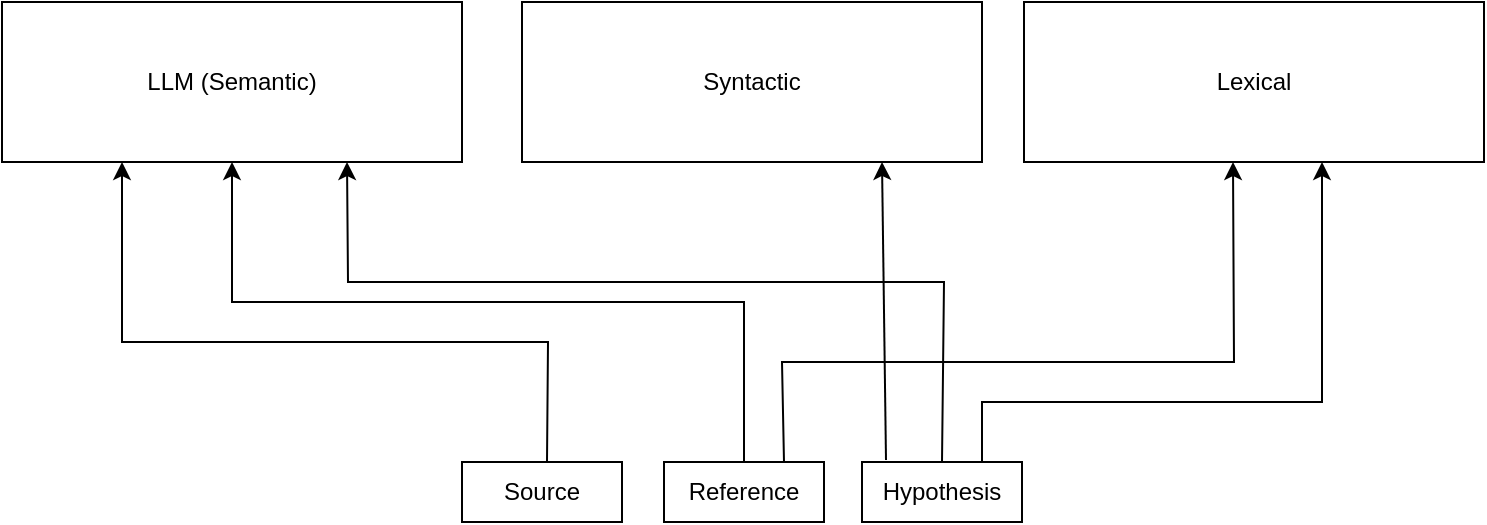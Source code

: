 <mxfile version="24.6.2" type="github">
  <diagram name="Page-1" id="j7pLxt_aFuo62LmIML0I">
    <mxGraphModel dx="1242" dy="711" grid="1" gridSize="10" guides="1" tooltips="1" connect="1" arrows="1" fold="1" page="1" pageScale="1" pageWidth="850" pageHeight="1100" math="0" shadow="0">
      <root>
        <mxCell id="0" />
        <mxCell id="1" parent="0" />
        <mxCell id="3CplHwLoWwES2rncd2Qt-1" value="LLM (Semantic)" style="rounded=0;whiteSpace=wrap;html=1;" vertex="1" parent="1">
          <mxGeometry x="80" y="150" width="230" height="80" as="geometry" />
        </mxCell>
        <mxCell id="3CplHwLoWwES2rncd2Qt-2" value="Source" style="rounded=0;whiteSpace=wrap;html=1;" vertex="1" parent="1">
          <mxGeometry x="310" y="380" width="80" height="30" as="geometry" />
        </mxCell>
        <mxCell id="3CplHwLoWwES2rncd2Qt-3" value="Reference" style="rounded=0;whiteSpace=wrap;html=1;" vertex="1" parent="1">
          <mxGeometry x="411" y="380" width="80" height="30" as="geometry" />
        </mxCell>
        <mxCell id="3CplHwLoWwES2rncd2Qt-4" value="Hypothesis" style="rounded=0;whiteSpace=wrap;html=1;" vertex="1" parent="1">
          <mxGeometry x="510" y="380" width="80" height="30" as="geometry" />
        </mxCell>
        <mxCell id="3CplHwLoWwES2rncd2Qt-5" value="Syntactic" style="rounded=0;whiteSpace=wrap;html=1;" vertex="1" parent="1">
          <mxGeometry x="340" y="150" width="230" height="80" as="geometry" />
        </mxCell>
        <mxCell id="3CplHwLoWwES2rncd2Qt-6" value="Lexical" style="rounded=0;whiteSpace=wrap;html=1;" vertex="1" parent="1">
          <mxGeometry x="591" y="150" width="230" height="80" as="geometry" />
        </mxCell>
        <mxCell id="3CplHwLoWwES2rncd2Qt-7" value="" style="endArrow=classic;html=1;rounded=0;exitX=0.5;exitY=0;exitDx=0;exitDy=0;entryX=0.25;entryY=1;entryDx=0;entryDy=0;" edge="1" parent="1">
          <mxGeometry width="50" height="50" relative="1" as="geometry">
            <mxPoint x="352.5" y="380" as="sourcePoint" />
            <mxPoint x="140" y="230" as="targetPoint" />
            <Array as="points">
              <mxPoint x="353" y="320" />
              <mxPoint x="140" y="320" />
            </Array>
          </mxGeometry>
        </mxCell>
        <mxCell id="3CplHwLoWwES2rncd2Qt-8" value="" style="endArrow=classic;html=1;rounded=0;exitX=0.5;exitY=0;exitDx=0;exitDy=0;entryX=0.5;entryY=1;entryDx=0;entryDy=0;" edge="1" parent="1" source="3CplHwLoWwES2rncd2Qt-3" target="3CplHwLoWwES2rncd2Qt-1">
          <mxGeometry width="50" height="50" relative="1" as="geometry">
            <mxPoint x="400" y="260" as="sourcePoint" />
            <mxPoint x="450" y="210" as="targetPoint" />
            <Array as="points">
              <mxPoint x="451" y="300" />
              <mxPoint x="195" y="300" />
            </Array>
          </mxGeometry>
        </mxCell>
        <mxCell id="3CplHwLoWwES2rncd2Qt-9" value="" style="endArrow=classic;html=1;rounded=0;exitX=0.5;exitY=0;exitDx=0;exitDy=0;entryX=0.75;entryY=1;entryDx=0;entryDy=0;" edge="1" parent="1" source="3CplHwLoWwES2rncd2Qt-4" target="3CplHwLoWwES2rncd2Qt-1">
          <mxGeometry width="50" height="50" relative="1" as="geometry">
            <mxPoint x="400" y="260" as="sourcePoint" />
            <mxPoint x="450" y="210" as="targetPoint" />
            <Array as="points">
              <mxPoint x="551" y="290" />
              <mxPoint x="253" y="290" />
            </Array>
          </mxGeometry>
        </mxCell>
        <mxCell id="3CplHwLoWwES2rncd2Qt-12" value="" style="endArrow=classic;html=1;rounded=0;exitX=0.75;exitY=0;exitDx=0;exitDy=0;" edge="1" parent="1" source="3CplHwLoWwES2rncd2Qt-3">
          <mxGeometry width="50" height="50" relative="1" as="geometry">
            <mxPoint x="716.5" y="400" as="sourcePoint" />
            <mxPoint x="695.5" y="230" as="targetPoint" />
            <Array as="points">
              <mxPoint x="470" y="330" />
              <mxPoint x="696" y="330" />
            </Array>
          </mxGeometry>
        </mxCell>
        <mxCell id="3CplHwLoWwES2rncd2Qt-13" value="" style="endArrow=classic;html=1;rounded=0;exitX=0.75;exitY=0;exitDx=0;exitDy=0;" edge="1" parent="1" source="3CplHwLoWwES2rncd2Qt-4">
          <mxGeometry width="50" height="50" relative="1" as="geometry">
            <mxPoint x="861" y="400" as="sourcePoint" />
            <mxPoint x="740" y="230" as="targetPoint" />
            <Array as="points">
              <mxPoint x="570" y="350" />
              <mxPoint x="740" y="350" />
            </Array>
          </mxGeometry>
        </mxCell>
        <mxCell id="3CplHwLoWwES2rncd2Qt-14" value="" style="endArrow=classic;html=1;rounded=0;exitX=0.15;exitY=-0.033;exitDx=0;exitDy=0;exitPerimeter=0;" edge="1" parent="1" source="3CplHwLoWwES2rncd2Qt-4">
          <mxGeometry width="50" height="50" relative="1" as="geometry">
            <mxPoint x="601" y="400" as="sourcePoint" />
            <mxPoint x="520" y="230" as="targetPoint" />
          </mxGeometry>
        </mxCell>
      </root>
    </mxGraphModel>
  </diagram>
</mxfile>
